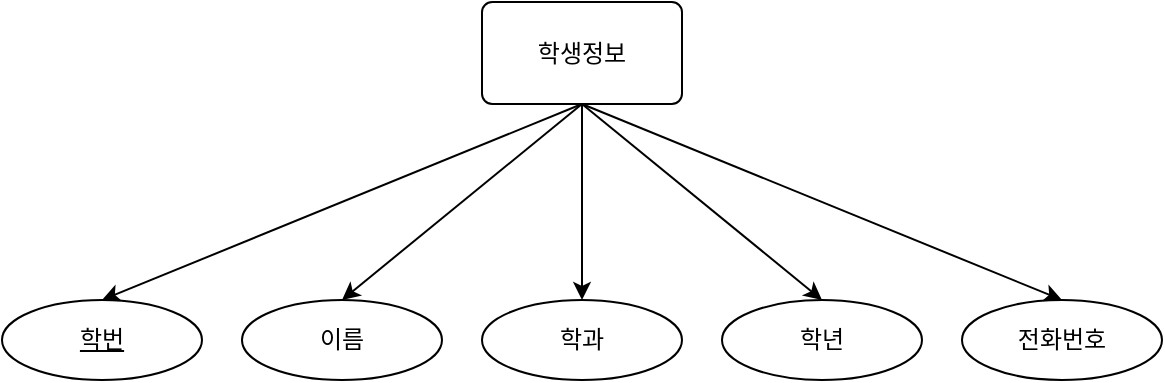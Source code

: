 <mxfile version="21.3.2" type="device">
  <diagram name="페이지-1" id="0eS2DMfyNDpo3QA9yExM">
    <mxGraphModel dx="989" dy="543" grid="1" gridSize="10" guides="1" tooltips="1" connect="1" arrows="1" fold="1" page="1" pageScale="1" pageWidth="4681" pageHeight="3300" math="0" shadow="0">
      <root>
        <mxCell id="0" />
        <mxCell id="1" parent="0" />
        <mxCell id="UZUREBoZ_MVO5L1Cf4n_-7" style="rounded=0;orthogonalLoop=1;jettySize=auto;html=1;entryX=0.5;entryY=0;entryDx=0;entryDy=0;exitX=0.5;exitY=1;exitDx=0;exitDy=0;" edge="1" parent="1" source="UZUREBoZ_MVO5L1Cf4n_-1" target="UZUREBoZ_MVO5L1Cf4n_-2">
          <mxGeometry relative="1" as="geometry" />
        </mxCell>
        <mxCell id="UZUREBoZ_MVO5L1Cf4n_-13" style="edgeStyle=none;shape=connector;rounded=0;orthogonalLoop=1;jettySize=auto;html=1;entryX=0.5;entryY=0;entryDx=0;entryDy=0;labelBackgroundColor=default;strokeColor=default;fontFamily=Helvetica;fontSize=11;fontColor=default;endArrow=classic;" edge="1" parent="1" source="UZUREBoZ_MVO5L1Cf4n_-1" target="UZUREBoZ_MVO5L1Cf4n_-4">
          <mxGeometry relative="1" as="geometry" />
        </mxCell>
        <mxCell id="UZUREBoZ_MVO5L1Cf4n_-15" style="edgeStyle=none;shape=connector;rounded=0;orthogonalLoop=1;jettySize=auto;html=1;entryX=0.5;entryY=0;entryDx=0;entryDy=0;labelBackgroundColor=default;strokeColor=default;fontFamily=Helvetica;fontSize=11;fontColor=default;endArrow=classic;exitX=0.5;exitY=1;exitDx=0;exitDy=0;" edge="1" parent="1" source="UZUREBoZ_MVO5L1Cf4n_-1" target="UZUREBoZ_MVO5L1Cf4n_-5">
          <mxGeometry relative="1" as="geometry" />
        </mxCell>
        <mxCell id="UZUREBoZ_MVO5L1Cf4n_-16" style="edgeStyle=none;shape=connector;rounded=0;orthogonalLoop=1;jettySize=auto;html=1;entryX=0.5;entryY=0;entryDx=0;entryDy=0;labelBackgroundColor=default;strokeColor=default;fontFamily=Helvetica;fontSize=11;fontColor=default;endArrow=classic;exitX=0.5;exitY=1;exitDx=0;exitDy=0;" edge="1" parent="1" source="UZUREBoZ_MVO5L1Cf4n_-1" target="UZUREBoZ_MVO5L1Cf4n_-3">
          <mxGeometry relative="1" as="geometry" />
        </mxCell>
        <mxCell id="UZUREBoZ_MVO5L1Cf4n_-18" style="edgeStyle=none;shape=connector;rounded=0;orthogonalLoop=1;jettySize=auto;html=1;entryX=0.5;entryY=0;entryDx=0;entryDy=0;labelBackgroundColor=default;strokeColor=default;fontFamily=Helvetica;fontSize=11;fontColor=default;endArrow=classic;exitX=0.5;exitY=1;exitDx=0;exitDy=0;" edge="1" parent="1" source="UZUREBoZ_MVO5L1Cf4n_-1" target="UZUREBoZ_MVO5L1Cf4n_-6">
          <mxGeometry relative="1" as="geometry" />
        </mxCell>
        <mxCell id="UZUREBoZ_MVO5L1Cf4n_-1" value="학생정보" style="rounded=1;arcSize=10;whiteSpace=wrap;html=1;align=center;" vertex="1" parent="1">
          <mxGeometry x="710" y="311" width="100" height="51" as="geometry" />
        </mxCell>
        <mxCell id="UZUREBoZ_MVO5L1Cf4n_-2" value="학번" style="ellipse;whiteSpace=wrap;html=1;align=center;fontStyle=4;" vertex="1" parent="1">
          <mxGeometry x="470" y="460" width="100" height="40" as="geometry" />
        </mxCell>
        <mxCell id="UZUREBoZ_MVO5L1Cf4n_-3" value="이름" style="ellipse;whiteSpace=wrap;html=1;align=center;" vertex="1" parent="1">
          <mxGeometry x="590" y="460" width="100" height="40" as="geometry" />
        </mxCell>
        <mxCell id="UZUREBoZ_MVO5L1Cf4n_-4" value="학과" style="ellipse;whiteSpace=wrap;html=1;align=center;" vertex="1" parent="1">
          <mxGeometry x="710" y="460" width="100" height="40" as="geometry" />
        </mxCell>
        <mxCell id="UZUREBoZ_MVO5L1Cf4n_-5" value="학년" style="ellipse;whiteSpace=wrap;html=1;align=center;" vertex="1" parent="1">
          <mxGeometry x="830" y="460" width="100" height="40" as="geometry" />
        </mxCell>
        <mxCell id="UZUREBoZ_MVO5L1Cf4n_-6" value="전화번호" style="ellipse;whiteSpace=wrap;html=1;align=center;" vertex="1" parent="1">
          <mxGeometry x="950" y="460" width="100" height="40" as="geometry" />
        </mxCell>
      </root>
    </mxGraphModel>
  </diagram>
</mxfile>
